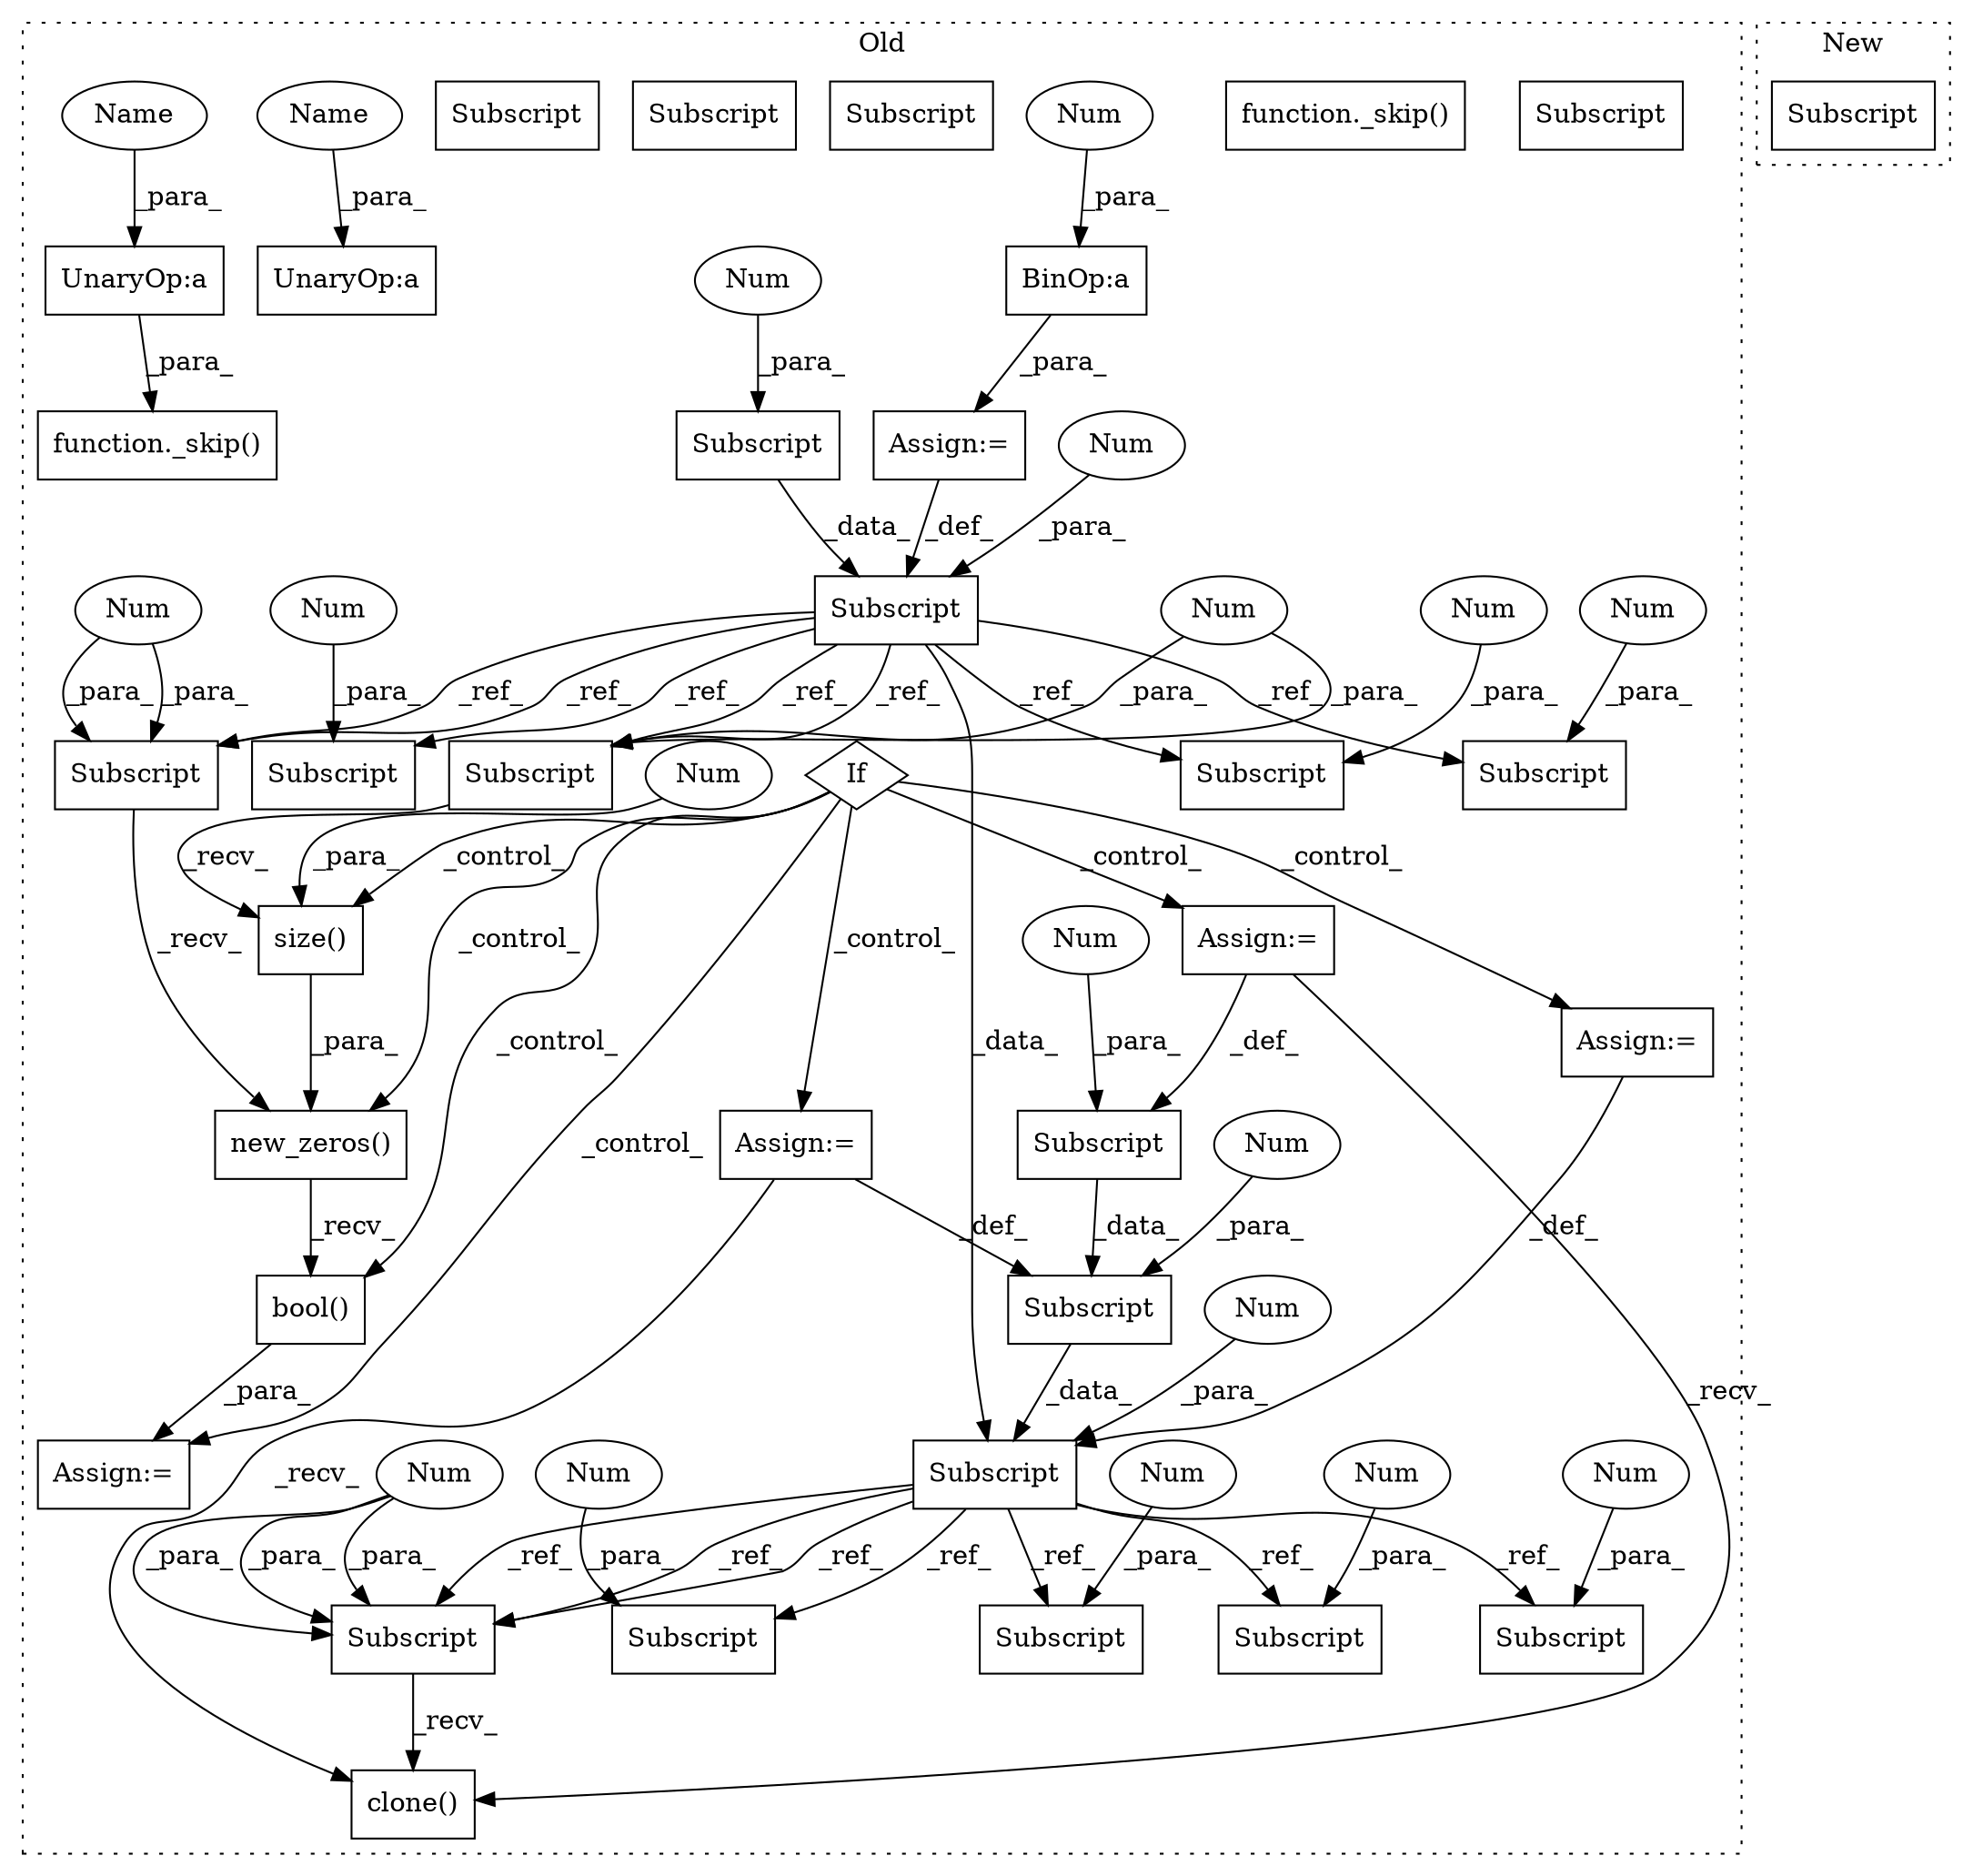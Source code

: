digraph G {
subgraph cluster0 {
1 [label="function._skip()" a="75" s="7442,7470" l="6,1" shape="box"];
3 [label="UnaryOp:a" a="61" s="7459" l="11" shape="box"];
4 [label="If" a="96" s="5835" l="3" shape="diamond"];
5 [label="bool()" a="75" s="6257" l="55" shape="box"];
6 [label="UnaryOp:a" a="61" s="7405" l="11" shape="box"];
7 [label="BinOp:a" a="82" s="5688" l="3" shape="box"];
8 [label="Subscript" a="63" s="6183,0" l="14,0" shape="box"];
9 [label="new_zeros()" a="75" s="6257,6304" l="25,1" shape="box"];
10 [label="Subscript" a="63" s="5653,0" l="19,0" shape="box"];
11 [label="Subscript" a="63" s="6257,0" l="14,0" shape="box"];
12 [label="function._skip()" a="75" s="7310,7340" l="6,1" shape="box"];
13 [label="Subscript" a="63" s="6030,0" l="14,0" shape="box"];
14 [label="Num" a="76" s="5670" l="1" shape="ellipse"];
15 [label="Subscript" a="63" s="6606,0" l="14,0" shape="box"];
16 [label="Num" a="76" s="5691" l="1" shape="ellipse"];
17 [label="Subscript" a="63" s="6139,0" l="14,0" shape="box"];
18 [label="Num" a="76" s="6195" l="1" shape="ellipse"];
19 [label="Subscript" a="63" s="5614,0" l="19,0" shape="box"];
20 [label="Num" a="76" s="6269" l="1" shape="ellipse"];
21 [label="Subscript" a="63" s="6282,0" l="14,0" shape="box"];
22 [label="Num" a="76" s="6151" l="1" shape="ellipse"];
23 [label="Subscript" a="63" s="6095,0" l="14,0" shape="box"];
24 [label="Num" a="76" s="6042" l="1" shape="ellipse"];
25 [label="Subscript" a="63" s="6716,0" l="14,0" shape="box"];
26 [label="Num" a="76" s="6107" l="1" shape="ellipse"];
27 [label="Subscript" a="63" s="6548,0" l="14,0" shape="box"];
28 [label="Num" a="76" s="6618" l="1" shape="ellipse"];
29 [label="Subscript" a="63" s="7506,0" l="19,0" shape="box"];
30 [label="Num" a="76" s="5631" l="1" shape="ellipse"];
31 [label="Subscript" a="63" s="6014,0" l="14,0" shape="box"];
32 [label="Num" a="76" s="7523" l="1" shape="ellipse"];
33 [label="Subscript" a="63" s="6046,0" l="14,0" shape="box"];
34 [label="Num" a="76" s="6560" l="1" shape="ellipse"];
35 [label="Subscript" a="63" s="6688,0" l="14,0" shape="box"];
36 [label="Num" a="76" s="6058" l="1" shape="ellipse"];
37 [label="Num" a="76" s="6728" l="1" shape="ellipse"];
38 [label="Num" a="76" s="6026" l="1" shape="ellipse"];
39 [label="Num" a="76" s="6294" l="1" shape="ellipse"];
40 [label="Num" a="76" s="6700" l="1" shape="ellipse"];
41 [label="clone()" a="75" s="7506" l="27" shape="box"];
42 [label="Assign:=" a="68" s="6109" l="3" shape="box"];
43 [label="Assign:=" a="68" s="6153" l="3" shape="box"];
44 [label="Assign:=" a="68" s="6254" l="3" shape="box"];
45 [label="Assign:=" a="68" s="5672" l="3" shape="box"];
46 [label="Assign:=" a="68" s="6197" l="3" shape="box"];
47 [label="size()" a="75" s="6282,6303" l="20,1" shape="box"];
48 [label="Num" a="76" s="6302" l="1" shape="ellipse"];
49 [label="Subscript" a="63" s="6257,0" l="14,0" shape="box"];
50 [label="Subscript" a="63" s="6282,0" l="14,0" shape="box"];
51 [label="Subscript" a="63" s="7506,0" l="19,0" shape="box"];
52 [label="Name" a="87" s="7406" l="10" shape="ellipse"];
53 [label="Name" a="87" s="7460" l="10" shape="ellipse"];
54 [label="Subscript" a="63" s="7506,0" l="19,0" shape="box"];
label = "Old";
style="dotted";
}
subgraph cluster1 {
2 [label="Subscript" a="63" s="8078,0" l="25,0" shape="box"];
label = "New";
style="dotted";
}
3 -> 1 [label="_para_"];
4 -> 44 [label="_control_"];
4 -> 9 [label="_control_"];
4 -> 47 [label="_control_"];
4 -> 42 [label="_control_"];
4 -> 46 [label="_control_"];
4 -> 5 [label="_control_"];
4 -> 43 [label="_control_"];
5 -> 44 [label="_para_"];
7 -> 45 [label="_para_"];
8 -> 25 [label="_ref_"];
8 -> 27 [label="_ref_"];
8 -> 54 [label="_ref_"];
8 -> 54 [label="_ref_"];
8 -> 54 [label="_ref_"];
8 -> 35 [label="_ref_"];
8 -> 15 [label="_ref_"];
9 -> 5 [label="_recv_"];
10 -> 33 [label="_ref_"];
10 -> 8 [label="_data_"];
10 -> 50 [label="_ref_"];
10 -> 13 [label="_ref_"];
10 -> 49 [label="_ref_"];
10 -> 50 [label="_ref_"];
10 -> 31 [label="_ref_"];
10 -> 49 [label="_ref_"];
14 -> 10 [label="_para_"];
16 -> 7 [label="_para_"];
17 -> 8 [label="_data_"];
18 -> 8 [label="_para_"];
19 -> 10 [label="_data_"];
20 -> 49 [label="_para_"];
20 -> 49 [label="_para_"];
22 -> 17 [label="_para_"];
23 -> 17 [label="_data_"];
24 -> 13 [label="_para_"];
26 -> 23 [label="_para_"];
28 -> 15 [label="_para_"];
30 -> 19 [label="_para_"];
32 -> 54 [label="_para_"];
32 -> 54 [label="_para_"];
32 -> 54 [label="_para_"];
34 -> 27 [label="_para_"];
36 -> 33 [label="_para_"];
37 -> 25 [label="_para_"];
38 -> 31 [label="_para_"];
39 -> 50 [label="_para_"];
39 -> 50 [label="_para_"];
40 -> 35 [label="_para_"];
42 -> 41 [label="_recv_"];
42 -> 23 [label="_def_"];
43 -> 17 [label="_def_"];
43 -> 41 [label="_recv_"];
45 -> 10 [label="_def_"];
46 -> 8 [label="_def_"];
47 -> 9 [label="_para_"];
48 -> 47 [label="_para_"];
49 -> 9 [label="_recv_"];
50 -> 47 [label="_recv_"];
52 -> 6 [label="_para_"];
53 -> 3 [label="_para_"];
54 -> 41 [label="_recv_"];
}